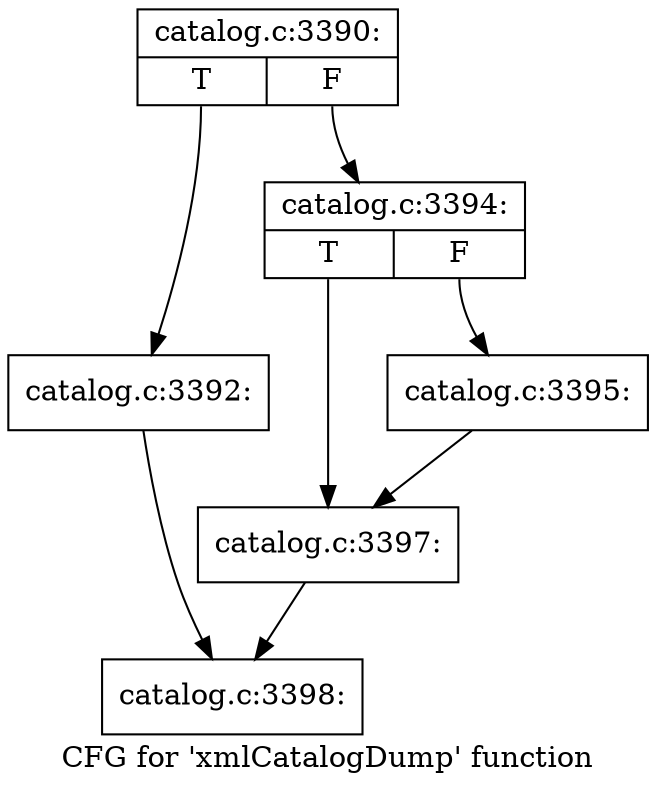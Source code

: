 digraph "CFG for 'xmlCatalogDump' function" {
	label="CFG for 'xmlCatalogDump' function";

	Node0x5650cc89d640 [shape=record,label="{catalog.c:3390:|{<s0>T|<s1>F}}"];
	Node0x5650cc89d640:s0 -> Node0x5650cc89d6d0;
	Node0x5650cc89d640:s1 -> Node0x5650cc89d720;
	Node0x5650cc89d6d0 [shape=record,label="{catalog.c:3392:}"];
	Node0x5650cc89d6d0 -> Node0x5650cc89e710;
	Node0x5650cc89d720 [shape=record,label="{catalog.c:3394:|{<s0>T|<s1>F}}"];
	Node0x5650cc89d720:s0 -> Node0x5650cc89f140;
	Node0x5650cc89d720:s1 -> Node0x5650cc89f0f0;
	Node0x5650cc89f0f0 [shape=record,label="{catalog.c:3395:}"];
	Node0x5650cc89f0f0 -> Node0x5650cc89f140;
	Node0x5650cc89f140 [shape=record,label="{catalog.c:3397:}"];
	Node0x5650cc89f140 -> Node0x5650cc89e710;
	Node0x5650cc89e710 [shape=record,label="{catalog.c:3398:}"];
}
